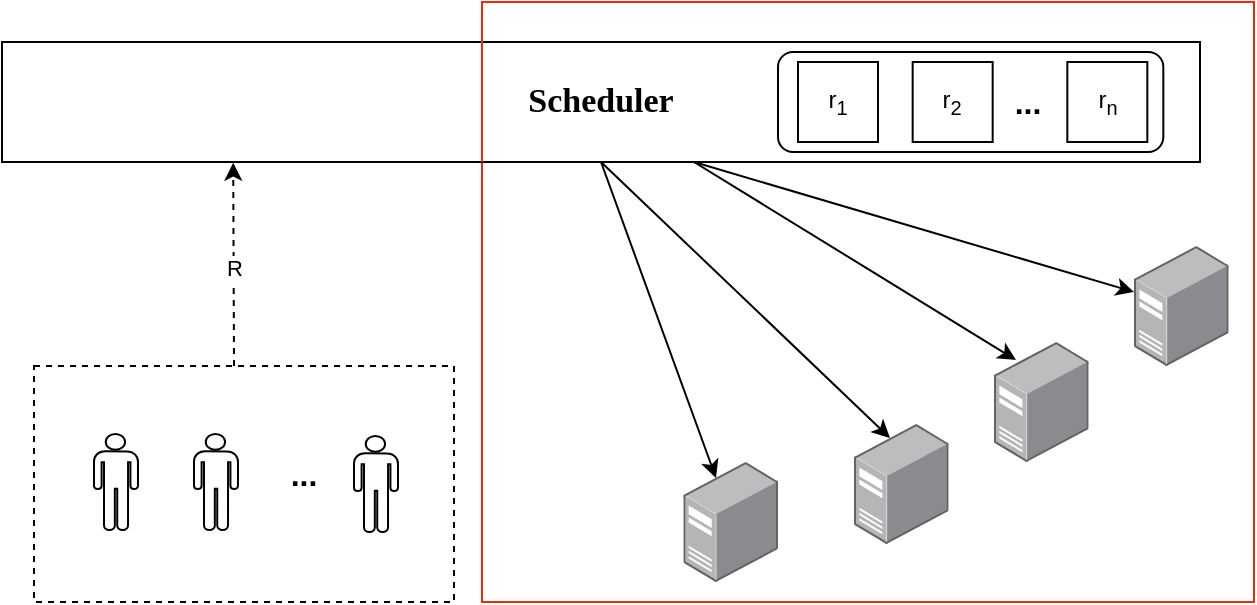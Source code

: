 <mxfile version="24.3.1" type="github">
  <diagram name="第 1 页" id="PMoVGaUA7Uy-ihZJWEPC">
    <mxGraphModel dx="969" dy="384" grid="1" gridSize="10" guides="1" tooltips="1" connect="1" arrows="1" fold="1" page="1" pageScale="1" pageWidth="827" pageHeight="1169" math="0" shadow="0">
      <root>
        <mxCell id="0" />
        <mxCell id="1" parent="0" />
        <mxCell id="Rfd3X92rq1UrhuwKcy-7-58" value="" style="rounded=0;whiteSpace=wrap;html=1;strokeColor=#f22b07;" vertex="1" parent="1">
          <mxGeometry x="354" y="20" width="386" height="300" as="geometry" />
        </mxCell>
        <mxCell id="Rfd3X92rq1UrhuwKcy-7-2" value="&lt;font size=&quot;1&quot; face=&quot;Times New Roman&quot; style=&quot;&quot;&gt;&lt;b style=&quot;font-size: 17px;&quot;&gt;Scheduler&lt;/b&gt;&lt;/font&gt;" style="rounded=0;whiteSpace=wrap;html=1;" vertex="1" parent="1">
          <mxGeometry x="114" y="40" width="599" height="60" as="geometry" />
        </mxCell>
        <mxCell id="Rfd3X92rq1UrhuwKcy-7-3" value="" style="image;points=[];aspect=fixed;html=1;align=center;shadow=0;dashed=0;image=img/lib/allied_telesis/computer_and_terminals/Server_Desktop.svg;" vertex="1" parent="1">
          <mxGeometry x="540" y="231" width="47.33" height="60" as="geometry" />
        </mxCell>
        <mxCell id="Rfd3X92rq1UrhuwKcy-7-4" value="" style="image;points=[];aspect=fixed;html=1;align=center;shadow=0;dashed=0;image=img/lib/allied_telesis/computer_and_terminals/Server_Desktop.svg;" vertex="1" parent="1">
          <mxGeometry x="610" y="190" width="47.33" height="60" as="geometry" />
        </mxCell>
        <mxCell id="Rfd3X92rq1UrhuwKcy-7-6" value="" style="image;points=[];aspect=fixed;html=1;align=center;shadow=0;dashed=0;image=img/lib/allied_telesis/computer_and_terminals/Server_Desktop.svg;" vertex="1" parent="1">
          <mxGeometry x="454.67" y="250" width="47.33" height="60" as="geometry" />
        </mxCell>
        <mxCell id="Rfd3X92rq1UrhuwKcy-7-7" value="" style="image;points=[];aspect=fixed;html=1;align=center;shadow=0;dashed=0;image=img/lib/allied_telesis/computer_and_terminals/Server_Desktop.svg;" vertex="1" parent="1">
          <mxGeometry x="680.0" y="142" width="47.33" height="60" as="geometry" />
        </mxCell>
        <mxCell id="Rfd3X92rq1UrhuwKcy-7-40" value="" style="group" vertex="1" connectable="0" parent="1">
          <mxGeometry x="502" y="45" width="192.66" height="50" as="geometry" />
        </mxCell>
        <mxCell id="Rfd3X92rq1UrhuwKcy-7-30" value="" style="rounded=1;whiteSpace=wrap;html=1;" vertex="1" parent="Rfd3X92rq1UrhuwKcy-7-40">
          <mxGeometry width="192.66" height="50" as="geometry" />
        </mxCell>
        <mxCell id="Rfd3X92rq1UrhuwKcy-7-32" value="r&lt;sub&gt;1&lt;/sub&gt;" style="whiteSpace=wrap;html=1;aspect=fixed;" vertex="1" parent="Rfd3X92rq1UrhuwKcy-7-40">
          <mxGeometry x="10.0" y="5" width="40" height="40" as="geometry" />
        </mxCell>
        <mxCell id="Rfd3X92rq1UrhuwKcy-7-33" value="r&lt;sub&gt;2&lt;/sub&gt;" style="whiteSpace=wrap;html=1;aspect=fixed;" vertex="1" parent="Rfd3X92rq1UrhuwKcy-7-40">
          <mxGeometry x="67.33" y="5" width="40" height="40" as="geometry" />
        </mxCell>
        <mxCell id="Rfd3X92rq1UrhuwKcy-7-34" value="r&lt;sub&gt;n&lt;/sub&gt;" style="whiteSpace=wrap;html=1;aspect=fixed;" vertex="1" parent="Rfd3X92rq1UrhuwKcy-7-40">
          <mxGeometry x="144.66" y="5" width="40" height="40" as="geometry" />
        </mxCell>
        <mxCell id="Rfd3X92rq1UrhuwKcy-7-35" value="&lt;b&gt;&lt;font style=&quot;font-size: 16px;&quot;&gt;...&lt;/font&gt;&lt;/b&gt;" style="text;strokeColor=none;align=center;fillColor=none;html=1;verticalAlign=middle;whiteSpace=wrap;rounded=0;" vertex="1" parent="Rfd3X92rq1UrhuwKcy-7-40">
          <mxGeometry x="104.66" y="18.75" width="40" height="12.5" as="geometry" />
        </mxCell>
        <mxCell id="Rfd3X92rq1UrhuwKcy-7-51" value="" style="group" vertex="1" connectable="0" parent="1">
          <mxGeometry x="130" y="202" width="210" height="118" as="geometry" />
        </mxCell>
        <mxCell id="Rfd3X92rq1UrhuwKcy-7-41" value="" style="rounded=0;whiteSpace=wrap;html=1;dashed=1;" vertex="1" parent="Rfd3X92rq1UrhuwKcy-7-51">
          <mxGeometry width="210" height="118" as="geometry" />
        </mxCell>
        <mxCell id="Rfd3X92rq1UrhuwKcy-7-10" value="" style="shape=mxgraph.signs.people.man_1;html=1;pointerEvents=1;fillColor=none;strokeColor=default;verticalLabelPosition=bottom;verticalAlign=top;align=center;sketch=0;" vertex="1" parent="Rfd3X92rq1UrhuwKcy-7-51">
          <mxGeometry x="30" y="34" width="22" height="48" as="geometry" />
        </mxCell>
        <mxCell id="Rfd3X92rq1UrhuwKcy-7-11" value="" style="shape=mxgraph.signs.people.man_1;html=1;pointerEvents=1;fillColor=none;strokeColor=default;verticalLabelPosition=bottom;verticalAlign=top;align=center;sketch=0;" vertex="1" parent="Rfd3X92rq1UrhuwKcy-7-51">
          <mxGeometry x="160" y="35" width="22" height="48" as="geometry" />
        </mxCell>
        <mxCell id="Rfd3X92rq1UrhuwKcy-7-42" value="" style="shape=mxgraph.signs.people.man_1;html=1;pointerEvents=1;fillColor=none;strokeColor=default;verticalLabelPosition=bottom;verticalAlign=top;align=center;sketch=0;" vertex="1" parent="Rfd3X92rq1UrhuwKcy-7-51">
          <mxGeometry x="80" y="34" width="22" height="48" as="geometry" />
        </mxCell>
        <mxCell id="Rfd3X92rq1UrhuwKcy-7-50" value="&lt;b&gt;&lt;font style=&quot;font-size: 16px;&quot;&gt;...&lt;/font&gt;&lt;/b&gt;" style="text;strokeColor=none;align=center;fillColor=none;html=1;verticalAlign=middle;whiteSpace=wrap;rounded=0;" vertex="1" parent="Rfd3X92rq1UrhuwKcy-7-51">
          <mxGeometry x="110" y="48" width="50" height="12.5" as="geometry" />
        </mxCell>
        <mxCell id="Rfd3X92rq1UrhuwKcy-7-52" value="" style="endArrow=classic;html=1;rounded=0;entryX=0.193;entryY=1.006;entryDx=0;entryDy=0;entryPerimeter=0;dashed=1;" edge="1" parent="1" target="Rfd3X92rq1UrhuwKcy-7-2">
          <mxGeometry width="50" height="50" relative="1" as="geometry">
            <mxPoint x="230" y="202" as="sourcePoint" />
            <mxPoint x="280" y="152" as="targetPoint" />
          </mxGeometry>
        </mxCell>
        <mxCell id="Rfd3X92rq1UrhuwKcy-7-53" value="R" style="edgeLabel;html=1;align=center;verticalAlign=middle;resizable=0;points=[];" vertex="1" connectable="0" parent="Rfd3X92rq1UrhuwKcy-7-52">
          <mxGeometry x="-0.023" relative="1" as="geometry">
            <mxPoint as="offset" />
          </mxGeometry>
        </mxCell>
        <mxCell id="Rfd3X92rq1UrhuwKcy-7-54" value="" style="endArrow=classic;html=1;rounded=0;" edge="1" parent="1">
          <mxGeometry width="50" height="50" relative="1" as="geometry">
            <mxPoint x="460" y="100" as="sourcePoint" />
            <mxPoint x="621" y="199" as="targetPoint" />
          </mxGeometry>
        </mxCell>
        <mxCell id="Rfd3X92rq1UrhuwKcy-7-55" value="" style="endArrow=classic;html=1;rounded=0;" edge="1" parent="1" target="Rfd3X92rq1UrhuwKcy-7-7">
          <mxGeometry width="50" height="50" relative="1" as="geometry">
            <mxPoint x="460" y="100" as="sourcePoint" />
            <mxPoint x="592.33" y="167" as="targetPoint" />
          </mxGeometry>
        </mxCell>
        <mxCell id="Rfd3X92rq1UrhuwKcy-7-56" value="" style="endArrow=classic;html=1;rounded=0;exitX=0.5;exitY=1;exitDx=0;exitDy=0;" edge="1" parent="1" source="Rfd3X92rq1UrhuwKcy-7-2">
          <mxGeometry width="50" height="50" relative="1" as="geometry">
            <mxPoint x="440" y="100" as="sourcePoint" />
            <mxPoint x="471" y="258" as="targetPoint" />
          </mxGeometry>
        </mxCell>
        <mxCell id="Rfd3X92rq1UrhuwKcy-7-57" value="" style="endArrow=classic;html=1;rounded=0;entryX=0.711;entryY=0.017;entryDx=0;entryDy=0;entryPerimeter=0;exitX=0.5;exitY=1;exitDx=0;exitDy=0;" edge="1" parent="1" source="Rfd3X92rq1UrhuwKcy-7-2">
          <mxGeometry width="50" height="50" relative="1" as="geometry">
            <mxPoint x="447" y="88" as="sourcePoint" />
            <mxPoint x="558" y="238" as="targetPoint" />
          </mxGeometry>
        </mxCell>
        <mxCell id="Rfd3X92rq1UrhuwKcy-7-59" value="" style="endArrow=none;html=1;rounded=0;strokeColor=#F22B07;" edge="1" parent="1">
          <mxGeometry width="50" height="50" relative="1" as="geometry">
            <mxPoint x="354" y="100" as="sourcePoint" />
            <mxPoint x="354" y="38" as="targetPoint" />
          </mxGeometry>
        </mxCell>
      </root>
    </mxGraphModel>
  </diagram>
</mxfile>

